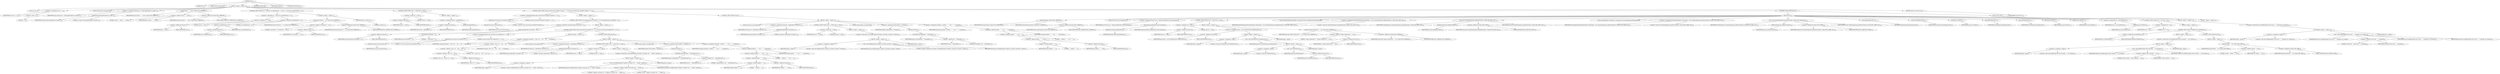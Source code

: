 digraph "run" {  
"152" [label = <(METHOD,run)<SUB>104</SUB>> ]
"6" [label = <(PARAM,this)<SUB>104</SUB>> ]
"153" [label = <(PARAM,String command)<SUB>104</SUB>> ]
"154" [label = <(BLOCK,&lt;empty&gt;,&lt;empty&gt;)<SUB>104</SUB>> ]
"155" [label = <(LOCAL,int err: int)> ]
"156" [label = <(&lt;operator&gt;.assignment,int err = -1)<SUB>106</SUB>> ]
"157" [label = <(IDENTIFIER,err,int err = -1)<SUB>106</SUB>> ]
"158" [label = <(&lt;operator&gt;.minus,-1)<SUB>106</SUB>> ]
"159" [label = <(LITERAL,1,-1)<SUB>106</SUB>> ]
"160" [label = <(LOCAL,String myos: java.lang.String)> ]
"161" [label = <(&lt;operator&gt;.assignment,String myos = System.getProperty(&quot;os.name&quot;))<SUB>109</SUB>> ]
"162" [label = <(IDENTIFIER,myos,String myos = System.getProperty(&quot;os.name&quot;))<SUB>109</SUB>> ]
"163" [label = <(getProperty,System.getProperty(&quot;os.name&quot;))<SUB>109</SUB>> ]
"164" [label = <(IDENTIFIER,System,System.getProperty(&quot;os.name&quot;))<SUB>109</SUB>> ]
"165" [label = <(LITERAL,&quot;os.name&quot;,System.getProperty(&quot;os.name&quot;))<SUB>109</SUB>> ]
"166" [label = <(log,log(&quot;Myos = &quot; + myos, Project.MSG_VERBOSE))<SUB>110</SUB>> ]
"5" [label = <(IDENTIFIER,this,log(&quot;Myos = &quot; + myos, Project.MSG_VERBOSE))<SUB>110</SUB>> ]
"167" [label = <(&lt;operator&gt;.addition,&quot;Myos = &quot; + myos)<SUB>110</SUB>> ]
"168" [label = <(LITERAL,&quot;Myos = &quot;,&quot;Myos = &quot; + myos)<SUB>110</SUB>> ]
"169" [label = <(IDENTIFIER,myos,&quot;Myos = &quot; + myos)<SUB>110</SUB>> ]
"170" [label = <(&lt;operator&gt;.fieldAccess,Project.MSG_VERBOSE)<SUB>110</SUB>> ]
"171" [label = <(IDENTIFIER,Project,log(&quot;Myos = &quot; + myos, Project.MSG_VERBOSE))<SUB>110</SUB>> ]
"172" [label = <(FIELD_IDENTIFIER,MSG_VERBOSE,MSG_VERBOSE)<SUB>110</SUB>> ]
"173" [label = <(CONTROL_STRUCTURE,if ((os != null) &amp;&amp; (os.indexOf(myos) &lt; 0)),if ((os != null) &amp;&amp; (os.indexOf(myos) &lt; 0)))<SUB>111</SUB>> ]
"174" [label = <(&lt;operator&gt;.logicalAnd,(os != null) &amp;&amp; (os.indexOf(myos) &lt; 0))<SUB>111</SUB>> ]
"175" [label = <(&lt;operator&gt;.notEquals,os != null)<SUB>111</SUB>> ]
"176" [label = <(&lt;operator&gt;.fieldAccess,this.os)<SUB>111</SUB>> ]
"177" [label = <(IDENTIFIER,this,os != null)<SUB>111</SUB>> ]
"178" [label = <(FIELD_IDENTIFIER,os,os)<SUB>111</SUB>> ]
"179" [label = <(LITERAL,null,os != null)<SUB>111</SUB>> ]
"180" [label = <(&lt;operator&gt;.lessThan,os.indexOf(myos) &lt; 0)<SUB>111</SUB>> ]
"181" [label = <(indexOf,os.indexOf(myos))<SUB>111</SUB>> ]
"182" [label = <(&lt;operator&gt;.fieldAccess,this.os)<SUB>111</SUB>> ]
"183" [label = <(IDENTIFIER,this,os.indexOf(myos))<SUB>111</SUB>> ]
"184" [label = <(FIELD_IDENTIFIER,os,os)<SUB>111</SUB>> ]
"185" [label = <(IDENTIFIER,myos,os.indexOf(myos))<SUB>111</SUB>> ]
"186" [label = <(LITERAL,0,os.indexOf(myos) &lt; 0)<SUB>111</SUB>> ]
"187" [label = <(BLOCK,&lt;empty&gt;,&lt;empty&gt;)<SUB>111</SUB>> ]
"188" [label = <(log,log(&quot;Not found in &quot; + os, Project.MSG_VERBOSE))<SUB>113</SUB>> ]
"7" [label = <(IDENTIFIER,this,log(&quot;Not found in &quot; + os, Project.MSG_VERBOSE))<SUB>113</SUB>> ]
"189" [label = <(&lt;operator&gt;.addition,&quot;Not found in &quot; + os)<SUB>113</SUB>> ]
"190" [label = <(LITERAL,&quot;Not found in &quot;,&quot;Not found in &quot; + os)<SUB>113</SUB>> ]
"191" [label = <(&lt;operator&gt;.fieldAccess,this.os)<SUB>113</SUB>> ]
"192" [label = <(IDENTIFIER,this,&quot;Not found in &quot; + os)<SUB>113</SUB>> ]
"193" [label = <(FIELD_IDENTIFIER,os,os)<SUB>113</SUB>> ]
"194" [label = <(&lt;operator&gt;.fieldAccess,Project.MSG_VERBOSE)<SUB>113</SUB>> ]
"195" [label = <(IDENTIFIER,Project,log(&quot;Not found in &quot; + os, Project.MSG_VERBOSE))<SUB>113</SUB>> ]
"196" [label = <(FIELD_IDENTIFIER,MSG_VERBOSE,MSG_VERBOSE)<SUB>113</SUB>> ]
"197" [label = <(RETURN,return 0;,return 0;)<SUB>114</SUB>> ]
"198" [label = <(LITERAL,0,return 0;)<SUB>114</SUB>> ]
"199" [label = <(CONTROL_STRUCTURE,if (dir == null),if (dir == null))<SUB>118</SUB>> ]
"200" [label = <(&lt;operator&gt;.equals,dir == null)<SUB>118</SUB>> ]
"201" [label = <(&lt;operator&gt;.fieldAccess,this.dir)<SUB>118</SUB>> ]
"202" [label = <(IDENTIFIER,this,dir == null)<SUB>118</SUB>> ]
"203" [label = <(FIELD_IDENTIFIER,dir,dir)<SUB>118</SUB>> ]
"204" [label = <(LITERAL,null,dir == null)<SUB>118</SUB>> ]
"205" [label = <(BLOCK,&lt;empty&gt;,&lt;empty&gt;)<SUB>118</SUB>> ]
"206" [label = <(&lt;operator&gt;.assignment,this.dir = getBaseDir())<SUB>119</SUB>> ]
"207" [label = <(&lt;operator&gt;.fieldAccess,this.dir)<SUB>119</SUB>> ]
"208" [label = <(IDENTIFIER,this,this.dir = getBaseDir())<SUB>119</SUB>> ]
"209" [label = <(FIELD_IDENTIFIER,dir,dir)<SUB>119</SUB>> ]
"210" [label = <(getBaseDir,getBaseDir())<SUB>119</SUB>> ]
"211" [label = <(IDENTIFIER,project,getBaseDir())<SUB>119</SUB>> ]
"212" [label = <(CONTROL_STRUCTURE,if (myos.toLowerCase().indexOf(&quot;windows&quot;) &gt;= 0),if (myos.toLowerCase().indexOf(&quot;windows&quot;) &gt;= 0))<SUB>122</SUB>> ]
"213" [label = <(&lt;operator&gt;.greaterEqualsThan,myos.toLowerCase().indexOf(&quot;windows&quot;) &gt;= 0)<SUB>122</SUB>> ]
"214" [label = <(indexOf,myos.toLowerCase().indexOf(&quot;windows&quot;))<SUB>122</SUB>> ]
"215" [label = <(toLowerCase,myos.toLowerCase())<SUB>122</SUB>> ]
"216" [label = <(IDENTIFIER,myos,myos.toLowerCase())<SUB>122</SUB>> ]
"217" [label = <(LITERAL,&quot;windows&quot;,myos.toLowerCase().indexOf(&quot;windows&quot;))<SUB>122</SUB>> ]
"218" [label = <(LITERAL,0,myos.toLowerCase().indexOf(&quot;windows&quot;) &gt;= 0)<SUB>122</SUB>> ]
"219" [label = <(BLOCK,&lt;empty&gt;,&lt;empty&gt;)<SUB>122</SUB>> ]
"220" [label = <(CONTROL_STRUCTURE,if (!dir.equals(project.resolveFile(&quot;.&quot;))),if (!dir.equals(project.resolveFile(&quot;.&quot;))))<SUB>123</SUB>> ]
"221" [label = <(&lt;operator&gt;.logicalNot,!dir.equals(project.resolveFile(&quot;.&quot;)))<SUB>123</SUB>> ]
"222" [label = <(equals,equals(project.resolveFile(&quot;.&quot;)))<SUB>123</SUB>> ]
"223" [label = <(&lt;operator&gt;.fieldAccess,this.dir)<SUB>123</SUB>> ]
"224" [label = <(IDENTIFIER,this,equals(project.resolveFile(&quot;.&quot;)))<SUB>123</SUB>> ]
"225" [label = <(FIELD_IDENTIFIER,dir,dir)<SUB>123</SUB>> ]
"226" [label = <(resolveFile,resolveFile(&quot;.&quot;))<SUB>123</SUB>> ]
"227" [label = <(IDENTIFIER,project,resolveFile(&quot;.&quot;))<SUB>123</SUB>> ]
"228" [label = <(LITERAL,&quot;.&quot;,resolveFile(&quot;.&quot;))<SUB>123</SUB>> ]
"229" [label = <(BLOCK,&lt;empty&gt;,&lt;empty&gt;)<SUB>123</SUB>> ]
"230" [label = <(CONTROL_STRUCTURE,if (myos.toLowerCase().indexOf(&quot;nt&quot;) &gt;= 0),if (myos.toLowerCase().indexOf(&quot;nt&quot;) &gt;= 0))<SUB>124</SUB>> ]
"231" [label = <(&lt;operator&gt;.greaterEqualsThan,myos.toLowerCase().indexOf(&quot;nt&quot;) &gt;= 0)<SUB>124</SUB>> ]
"232" [label = <(indexOf,myos.toLowerCase().indexOf(&quot;nt&quot;))<SUB>124</SUB>> ]
"233" [label = <(toLowerCase,myos.toLowerCase())<SUB>124</SUB>> ]
"234" [label = <(IDENTIFIER,myos,myos.toLowerCase())<SUB>124</SUB>> ]
"235" [label = <(LITERAL,&quot;nt&quot;,myos.toLowerCase().indexOf(&quot;nt&quot;))<SUB>124</SUB>> ]
"236" [label = <(LITERAL,0,myos.toLowerCase().indexOf(&quot;nt&quot;) &gt;= 0)<SUB>124</SUB>> ]
"237" [label = <(BLOCK,&lt;empty&gt;,&lt;empty&gt;)<SUB>124</SUB>> ]
"238" [label = <(&lt;operator&gt;.assignment,command = &quot;cmd /c cd &quot; + dir + &quot; &amp;&amp; &quot; + command)<SUB>125</SUB>> ]
"239" [label = <(IDENTIFIER,command,command = &quot;cmd /c cd &quot; + dir + &quot; &amp;&amp; &quot; + command)<SUB>125</SUB>> ]
"240" [label = <(&lt;operator&gt;.addition,&quot;cmd /c cd &quot; + dir + &quot; &amp;&amp; &quot; + command)<SUB>125</SUB>> ]
"241" [label = <(&lt;operator&gt;.addition,&quot;cmd /c cd &quot; + dir + &quot; &amp;&amp; &quot;)<SUB>125</SUB>> ]
"242" [label = <(&lt;operator&gt;.addition,&quot;cmd /c cd &quot; + dir)<SUB>125</SUB>> ]
"243" [label = <(LITERAL,&quot;cmd /c cd &quot;,&quot;cmd /c cd &quot; + dir)<SUB>125</SUB>> ]
"244" [label = <(&lt;operator&gt;.fieldAccess,this.dir)<SUB>125</SUB>> ]
"245" [label = <(IDENTIFIER,this,&quot;cmd /c cd &quot; + dir)<SUB>125</SUB>> ]
"246" [label = <(FIELD_IDENTIFIER,dir,dir)<SUB>125</SUB>> ]
"247" [label = <(LITERAL,&quot; &amp;&amp; &quot;,&quot;cmd /c cd &quot; + dir + &quot; &amp;&amp; &quot;)<SUB>125</SUB>> ]
"248" [label = <(IDENTIFIER,command,&quot;cmd /c cd &quot; + dir + &quot; &amp;&amp; &quot; + command)<SUB>125</SUB>> ]
"249" [label = <(CONTROL_STRUCTURE,else,else)<SUB>126</SUB>> ]
"250" [label = <(BLOCK,&lt;empty&gt;,&lt;empty&gt;)<SUB>126</SUB>> ]
"251" [label = <(LOCAL,String ant: java.lang.String)> ]
"252" [label = <(&lt;operator&gt;.assignment,String ant = getProperty(&quot;ant.home&quot;))<SUB>127</SUB>> ]
"253" [label = <(IDENTIFIER,ant,String ant = getProperty(&quot;ant.home&quot;))<SUB>127</SUB>> ]
"254" [label = <(getProperty,getProperty(&quot;ant.home&quot;))<SUB>127</SUB>> ]
"255" [label = <(IDENTIFIER,project,getProperty(&quot;ant.home&quot;))<SUB>127</SUB>> ]
"256" [label = <(LITERAL,&quot;ant.home&quot;,getProperty(&quot;ant.home&quot;))<SUB>127</SUB>> ]
"257" [label = <(CONTROL_STRUCTURE,if (ant == null),if (ant == null))<SUB>128</SUB>> ]
"258" [label = <(&lt;operator&gt;.equals,ant == null)<SUB>128</SUB>> ]
"259" [label = <(IDENTIFIER,ant,ant == null)<SUB>128</SUB>> ]
"260" [label = <(LITERAL,null,ant == null)<SUB>128</SUB>> ]
"261" [label = <(BLOCK,&lt;empty&gt;,&lt;empty&gt;)<SUB>128</SUB>> ]
"262" [label = <(&lt;operator&gt;.throw,throw new BuildException(&quot;Property 'ant.home' not &quot; + &quot;found&quot;, location);)<SUB>129</SUB>> ]
"263" [label = <(BLOCK,&lt;empty&gt;,&lt;empty&gt;)<SUB>129</SUB>> ]
"264" [label = <(&lt;operator&gt;.assignment,&lt;empty&gt;)> ]
"265" [label = <(IDENTIFIER,$obj0,&lt;empty&gt;)> ]
"266" [label = <(&lt;operator&gt;.alloc,new BuildException(&quot;Property 'ant.home' not &quot; + &quot;found&quot;, location))<SUB>129</SUB>> ]
"267" [label = <(&lt;init&gt;,new BuildException(&quot;Property 'ant.home' not &quot; + &quot;found&quot;, location))<SUB>129</SUB>> ]
"268" [label = <(IDENTIFIER,$obj0,new BuildException(&quot;Property 'ant.home' not &quot; + &quot;found&quot;, location))> ]
"269" [label = <(&lt;operator&gt;.addition,&quot;Property 'ant.home' not &quot; + &quot;found&quot;)<SUB>129</SUB>> ]
"270" [label = <(LITERAL,&quot;Property 'ant.home' not &quot;,&quot;Property 'ant.home' not &quot; + &quot;found&quot;)<SUB>129</SUB>> ]
"271" [label = <(LITERAL,&quot;found&quot;,&quot;Property 'ant.home' not &quot; + &quot;found&quot;)<SUB>130</SUB>> ]
"272" [label = <(IDENTIFIER,location,new BuildException(&quot;Property 'ant.home' not &quot; + &quot;found&quot;, location))<SUB>130</SUB>> ]
"273" [label = <(IDENTIFIER,$obj0,&lt;empty&gt;)> ]
"274" [label = <(LOCAL,String antRun: java.lang.String)> ]
"275" [label = <(&lt;operator&gt;.assignment,String antRun = toString())<SUB>133</SUB>> ]
"276" [label = <(IDENTIFIER,antRun,String antRun = toString())<SUB>133</SUB>> ]
"277" [label = <(toString,toString())<SUB>133</SUB>> ]
"278" [label = <(resolveFile,resolveFile(ant + &quot;/bin/antRun.bat&quot;))<SUB>133</SUB>> ]
"279" [label = <(IDENTIFIER,project,resolveFile(ant + &quot;/bin/antRun.bat&quot;))<SUB>133</SUB>> ]
"280" [label = <(&lt;operator&gt;.addition,ant + &quot;/bin/antRun.bat&quot;)<SUB>133</SUB>> ]
"281" [label = <(IDENTIFIER,ant,ant + &quot;/bin/antRun.bat&quot;)<SUB>133</SUB>> ]
"282" [label = <(LITERAL,&quot;/bin/antRun.bat&quot;,ant + &quot;/bin/antRun.bat&quot;)<SUB>133</SUB>> ]
"283" [label = <(&lt;operator&gt;.assignment,command = antRun + &quot; &quot; + dir + &quot; &quot; + command)<SUB>134</SUB>> ]
"284" [label = <(IDENTIFIER,command,command = antRun + &quot; &quot; + dir + &quot; &quot; + command)<SUB>134</SUB>> ]
"285" [label = <(&lt;operator&gt;.addition,antRun + &quot; &quot; + dir + &quot; &quot; + command)<SUB>134</SUB>> ]
"286" [label = <(&lt;operator&gt;.addition,antRun + &quot; &quot; + dir + &quot; &quot;)<SUB>134</SUB>> ]
"287" [label = <(&lt;operator&gt;.addition,antRun + &quot; &quot; + dir)<SUB>134</SUB>> ]
"288" [label = <(&lt;operator&gt;.addition,antRun + &quot; &quot;)<SUB>134</SUB>> ]
"289" [label = <(IDENTIFIER,antRun,antRun + &quot; &quot;)<SUB>134</SUB>> ]
"290" [label = <(LITERAL,&quot; &quot;,antRun + &quot; &quot;)<SUB>134</SUB>> ]
"291" [label = <(&lt;operator&gt;.fieldAccess,this.dir)<SUB>134</SUB>> ]
"292" [label = <(IDENTIFIER,this,antRun + &quot; &quot; + dir)<SUB>134</SUB>> ]
"293" [label = <(FIELD_IDENTIFIER,dir,dir)<SUB>134</SUB>> ]
"294" [label = <(LITERAL,&quot; &quot;,antRun + &quot; &quot; + dir + &quot; &quot;)<SUB>134</SUB>> ]
"295" [label = <(IDENTIFIER,command,antRun + &quot; &quot; + dir + &quot; &quot; + command)<SUB>134</SUB>> ]
"296" [label = <(CONTROL_STRUCTURE,else,else)<SUB>137</SUB>> ]
"297" [label = <(BLOCK,&lt;empty&gt;,&lt;empty&gt;)<SUB>137</SUB>> ]
"298" [label = <(LOCAL,String ant: java.lang.String)> ]
"299" [label = <(&lt;operator&gt;.assignment,String ant = getProperty(&quot;ant.home&quot;))<SUB>138</SUB>> ]
"300" [label = <(IDENTIFIER,ant,String ant = getProperty(&quot;ant.home&quot;))<SUB>138</SUB>> ]
"301" [label = <(getProperty,getProperty(&quot;ant.home&quot;))<SUB>138</SUB>> ]
"302" [label = <(IDENTIFIER,project,getProperty(&quot;ant.home&quot;))<SUB>138</SUB>> ]
"303" [label = <(LITERAL,&quot;ant.home&quot;,getProperty(&quot;ant.home&quot;))<SUB>138</SUB>> ]
"304" [label = <(CONTROL_STRUCTURE,if (ant == null),if (ant == null))<SUB>139</SUB>> ]
"305" [label = <(&lt;operator&gt;.equals,ant == null)<SUB>139</SUB>> ]
"306" [label = <(IDENTIFIER,ant,ant == null)<SUB>139</SUB>> ]
"307" [label = <(LITERAL,null,ant == null)<SUB>139</SUB>> ]
"308" [label = <(BLOCK,&lt;empty&gt;,&lt;empty&gt;)<SUB>139</SUB>> ]
"309" [label = <(&lt;operator&gt;.throw,throw new BuildException(&quot;Property 'ant.home' not found&quot;, location);)<SUB>140</SUB>> ]
"310" [label = <(BLOCK,&lt;empty&gt;,&lt;empty&gt;)<SUB>140</SUB>> ]
"311" [label = <(&lt;operator&gt;.assignment,&lt;empty&gt;)> ]
"312" [label = <(IDENTIFIER,$obj1,&lt;empty&gt;)> ]
"313" [label = <(&lt;operator&gt;.alloc,new BuildException(&quot;Property 'ant.home' not found&quot;, location))<SUB>140</SUB>> ]
"314" [label = <(&lt;init&gt;,new BuildException(&quot;Property 'ant.home' not found&quot;, location))<SUB>140</SUB>> ]
"315" [label = <(IDENTIFIER,$obj1,new BuildException(&quot;Property 'ant.home' not found&quot;, location))> ]
"316" [label = <(LITERAL,&quot;Property 'ant.home' not found&quot;,new BuildException(&quot;Property 'ant.home' not found&quot;, location))<SUB>140</SUB>> ]
"317" [label = <(IDENTIFIER,location,new BuildException(&quot;Property 'ant.home' not found&quot;, location))<SUB>141</SUB>> ]
"318" [label = <(IDENTIFIER,$obj1,&lt;empty&gt;)> ]
"319" [label = <(LOCAL,String antRun: java.lang.String)> ]
"320" [label = <(&lt;operator&gt;.assignment,String antRun = toString())<SUB>143</SUB>> ]
"321" [label = <(IDENTIFIER,antRun,String antRun = toString())<SUB>143</SUB>> ]
"322" [label = <(toString,toString())<SUB>143</SUB>> ]
"323" [label = <(resolveFile,resolveFile(ant + &quot;/bin/antRun&quot;))<SUB>143</SUB>> ]
"324" [label = <(IDENTIFIER,project,resolveFile(ant + &quot;/bin/antRun&quot;))<SUB>143</SUB>> ]
"325" [label = <(&lt;operator&gt;.addition,ant + &quot;/bin/antRun&quot;)<SUB>143</SUB>> ]
"326" [label = <(IDENTIFIER,ant,ant + &quot;/bin/antRun&quot;)<SUB>143</SUB>> ]
"327" [label = <(LITERAL,&quot;/bin/antRun&quot;,ant + &quot;/bin/antRun&quot;)<SUB>143</SUB>> ]
"328" [label = <(&lt;operator&gt;.assignment,command = antRun + &quot; &quot; + dir + &quot; &quot; + command)<SUB>145</SUB>> ]
"329" [label = <(IDENTIFIER,command,command = antRun + &quot; &quot; + dir + &quot; &quot; + command)<SUB>145</SUB>> ]
"330" [label = <(&lt;operator&gt;.addition,antRun + &quot; &quot; + dir + &quot; &quot; + command)<SUB>145</SUB>> ]
"331" [label = <(&lt;operator&gt;.addition,antRun + &quot; &quot; + dir + &quot; &quot;)<SUB>145</SUB>> ]
"332" [label = <(&lt;operator&gt;.addition,antRun + &quot; &quot; + dir)<SUB>145</SUB>> ]
"333" [label = <(&lt;operator&gt;.addition,antRun + &quot; &quot;)<SUB>145</SUB>> ]
"334" [label = <(IDENTIFIER,antRun,antRun + &quot; &quot;)<SUB>145</SUB>> ]
"335" [label = <(LITERAL,&quot; &quot;,antRun + &quot; &quot;)<SUB>145</SUB>> ]
"336" [label = <(&lt;operator&gt;.fieldAccess,this.dir)<SUB>145</SUB>> ]
"337" [label = <(IDENTIFIER,this,antRun + &quot; &quot; + dir)<SUB>145</SUB>> ]
"338" [label = <(FIELD_IDENTIFIER,dir,dir)<SUB>145</SUB>> ]
"339" [label = <(LITERAL,&quot; &quot;,antRun + &quot; &quot; + dir + &quot; &quot;)<SUB>145</SUB>> ]
"340" [label = <(IDENTIFIER,command,antRun + &quot; &quot; + dir + &quot; &quot; + command)<SUB>145</SUB>> ]
"341" [label = <(CONTROL_STRUCTURE,try,try)<SUB>148</SUB>> ]
"342" [label = <(BLOCK,try,try)<SUB>148</SUB>> ]
"343" [label = <(log,log(command, Project.MSG_VERBOSE))<SUB>150</SUB>> ]
"8" [label = <(IDENTIFIER,this,log(command, Project.MSG_VERBOSE))<SUB>150</SUB>> ]
"344" [label = <(IDENTIFIER,command,log(command, Project.MSG_VERBOSE))<SUB>150</SUB>> ]
"345" [label = <(&lt;operator&gt;.fieldAccess,Project.MSG_VERBOSE)<SUB>150</SUB>> ]
"346" [label = <(IDENTIFIER,Project,log(command, Project.MSG_VERBOSE))<SUB>150</SUB>> ]
"347" [label = <(FIELD_IDENTIFIER,MSG_VERBOSE,MSG_VERBOSE)<SUB>150</SUB>> ]
"348" [label = <(LOCAL,Process proc: java.lang.Process)> ]
"349" [label = <(&lt;operator&gt;.assignment,Process proc = Runtime.getRuntime().exec(command))<SUB>153</SUB>> ]
"350" [label = <(IDENTIFIER,proc,Process proc = Runtime.getRuntime().exec(command))<SUB>153</SUB>> ]
"351" [label = <(exec,Runtime.getRuntime().exec(command))<SUB>153</SUB>> ]
"352" [label = <(getRuntime,Runtime.getRuntime())<SUB>153</SUB>> ]
"353" [label = <(IDENTIFIER,Runtime,Runtime.getRuntime())<SUB>153</SUB>> ]
"354" [label = <(IDENTIFIER,command,Runtime.getRuntime().exec(command))<SUB>153</SUB>> ]
"355" [label = <(CONTROL_STRUCTURE,if (out != null),if (out != null))<SUB>155</SUB>> ]
"356" [label = <(&lt;operator&gt;.notEquals,out != null)<SUB>155</SUB>> ]
"357" [label = <(&lt;operator&gt;.fieldAccess,this.out)<SUB>155</SUB>> ]
"358" [label = <(IDENTIFIER,this,out != null)<SUB>155</SUB>> ]
"359" [label = <(FIELD_IDENTIFIER,out,out)<SUB>155</SUB>> ]
"360" [label = <(LITERAL,null,out != null)<SUB>155</SUB>> ]
"361" [label = <(BLOCK,&lt;empty&gt;,&lt;empty&gt;)<SUB>155</SUB>> ]
"362" [label = <(&lt;operator&gt;.assignment,this.fos = new PrintWriter(new FileWriter(out)))<SUB>156</SUB>> ]
"363" [label = <(&lt;operator&gt;.fieldAccess,this.fos)<SUB>156</SUB>> ]
"364" [label = <(IDENTIFIER,this,this.fos = new PrintWriter(new FileWriter(out)))<SUB>156</SUB>> ]
"365" [label = <(FIELD_IDENTIFIER,fos,fos)<SUB>156</SUB>> ]
"366" [label = <(BLOCK,&lt;empty&gt;,&lt;empty&gt;)<SUB>156</SUB>> ]
"367" [label = <(&lt;operator&gt;.assignment,&lt;empty&gt;)> ]
"368" [label = <(IDENTIFIER,$obj3,&lt;empty&gt;)> ]
"369" [label = <(&lt;operator&gt;.alloc,new PrintWriter(new FileWriter(out)))<SUB>156</SUB>> ]
"370" [label = <(&lt;init&gt;,new PrintWriter(new FileWriter(out)))<SUB>156</SUB>> ]
"371" [label = <(IDENTIFIER,$obj3,new PrintWriter(new FileWriter(out)))> ]
"372" [label = <(BLOCK,&lt;empty&gt;,&lt;empty&gt;)<SUB>156</SUB>> ]
"373" [label = <(&lt;operator&gt;.assignment,&lt;empty&gt;)> ]
"374" [label = <(IDENTIFIER,$obj2,&lt;empty&gt;)> ]
"375" [label = <(&lt;operator&gt;.alloc,new FileWriter(out))<SUB>156</SUB>> ]
"376" [label = <(&lt;init&gt;,new FileWriter(out))<SUB>156</SUB>> ]
"377" [label = <(IDENTIFIER,$obj2,new FileWriter(out))> ]
"378" [label = <(&lt;operator&gt;.fieldAccess,this.out)<SUB>156</SUB>> ]
"379" [label = <(IDENTIFIER,this,new FileWriter(out))<SUB>156</SUB>> ]
"380" [label = <(FIELD_IDENTIFIER,out,out)<SUB>156</SUB>> ]
"381" [label = <(IDENTIFIER,$obj2,&lt;empty&gt;)> ]
"382" [label = <(IDENTIFIER,$obj3,&lt;empty&gt;)> ]
"383" [label = <(log,log(&quot;Output redirected to &quot; + out, Project.MSG_VERBOSE))<SUB>157</SUB>> ]
"9" [label = <(IDENTIFIER,this,log(&quot;Output redirected to &quot; + out, Project.MSG_VERBOSE))<SUB>157</SUB>> ]
"384" [label = <(&lt;operator&gt;.addition,&quot;Output redirected to &quot; + out)<SUB>157</SUB>> ]
"385" [label = <(LITERAL,&quot;Output redirected to &quot;,&quot;Output redirected to &quot; + out)<SUB>157</SUB>> ]
"386" [label = <(&lt;operator&gt;.fieldAccess,this.out)<SUB>157</SUB>> ]
"387" [label = <(IDENTIFIER,this,&quot;Output redirected to &quot; + out)<SUB>157</SUB>> ]
"388" [label = <(FIELD_IDENTIFIER,out,out)<SUB>157</SUB>> ]
"389" [label = <(&lt;operator&gt;.fieldAccess,Project.MSG_VERBOSE)<SUB>157</SUB>> ]
"390" [label = <(IDENTIFIER,Project,log(&quot;Output redirected to &quot; + out, Project.MSG_VERBOSE))<SUB>157</SUB>> ]
"391" [label = <(FIELD_IDENTIFIER,MSG_VERBOSE,MSG_VERBOSE)<SUB>157</SUB>> ]
"12" [label = <(LOCAL,StreamPumper inputPumper: org.apache.tools.ant.taskdefs.Exec$StreamPumper)> ]
"392" [label = <(&lt;operator&gt;.assignment,Exec$StreamPumper inputPumper = new StreamPumper(proc.getInputStream(), Project.MSG_INFO, this))<SUB>161</SUB>> ]
"393" [label = <(IDENTIFIER,inputPumper,Exec$StreamPumper inputPumper = new StreamPumper(proc.getInputStream(), Project.MSG_INFO, this))<SUB>161</SUB>> ]
"394" [label = <(&lt;operator&gt;.alloc,new StreamPumper(proc.getInputStream(), Project.MSG_INFO, this))<SUB>162</SUB>> ]
"395" [label = <(&lt;init&gt;,new StreamPumper(proc.getInputStream(), Project.MSG_INFO, this))<SUB>162</SUB>> ]
"11" [label = <(IDENTIFIER,inputPumper,new StreamPumper(proc.getInputStream(), Project.MSG_INFO, this))<SUB>161</SUB>> ]
"396" [label = <(getInputStream,proc.getInputStream())<SUB>162</SUB>> ]
"397" [label = <(IDENTIFIER,proc,proc.getInputStream())<SUB>162</SUB>> ]
"398" [label = <(&lt;operator&gt;.fieldAccess,Project.MSG_INFO)<SUB>162</SUB>> ]
"399" [label = <(IDENTIFIER,Project,new StreamPumper(proc.getInputStream(), Project.MSG_INFO, this))<SUB>162</SUB>> ]
"400" [label = <(FIELD_IDENTIFIER,MSG_INFO,MSG_INFO)<SUB>162</SUB>> ]
"10" [label = <(IDENTIFIER,this,new StreamPumper(proc.getInputStream(), Project.MSG_INFO, this))<SUB>162</SUB>> ]
"15" [label = <(LOCAL,StreamPumper errorPumper: org.apache.tools.ant.taskdefs.Exec$StreamPumper)> ]
"401" [label = <(&lt;operator&gt;.assignment,Exec$StreamPumper errorPumper = new StreamPumper(proc.getErrorStream(), Project.MSG_WARN, this))<SUB>163</SUB>> ]
"402" [label = <(IDENTIFIER,errorPumper,Exec$StreamPumper errorPumper = new StreamPumper(proc.getErrorStream(), Project.MSG_WARN, this))<SUB>163</SUB>> ]
"403" [label = <(&lt;operator&gt;.alloc,new StreamPumper(proc.getErrorStream(), Project.MSG_WARN, this))<SUB>164</SUB>> ]
"404" [label = <(&lt;init&gt;,new StreamPumper(proc.getErrorStream(), Project.MSG_WARN, this))<SUB>164</SUB>> ]
"14" [label = <(IDENTIFIER,errorPumper,new StreamPumper(proc.getErrorStream(), Project.MSG_WARN, this))<SUB>163</SUB>> ]
"405" [label = <(getErrorStream,proc.getErrorStream())<SUB>164</SUB>> ]
"406" [label = <(IDENTIFIER,proc,proc.getErrorStream())<SUB>164</SUB>> ]
"407" [label = <(&lt;operator&gt;.fieldAccess,Project.MSG_WARN)<SUB>164</SUB>> ]
"408" [label = <(IDENTIFIER,Project,new StreamPumper(proc.getErrorStream(), Project.MSG_WARN, this))<SUB>164</SUB>> ]
"409" [label = <(FIELD_IDENTIFIER,MSG_WARN,MSG_WARN)<SUB>164</SUB>> ]
"13" [label = <(IDENTIFIER,this,new StreamPumper(proc.getErrorStream(), Project.MSG_WARN, this))<SUB>164</SUB>> ]
"410" [label = <(start,inputPumper.start())<SUB>167</SUB>> ]
"411" [label = <(IDENTIFIER,inputPumper,inputPumper.start())<SUB>167</SUB>> ]
"412" [label = <(start,errorPumper.start())<SUB>168</SUB>> ]
"413" [label = <(IDENTIFIER,errorPumper,errorPumper.start())<SUB>168</SUB>> ]
"414" [label = <(waitFor,proc.waitFor())<SUB>171</SUB>> ]
"415" [label = <(IDENTIFIER,proc,proc.waitFor())<SUB>171</SUB>> ]
"416" [label = <(join,inputPumper.join())<SUB>172</SUB>> ]
"417" [label = <(IDENTIFIER,inputPumper,inputPumper.join())<SUB>172</SUB>> ]
"418" [label = <(join,errorPumper.join())<SUB>173</SUB>> ]
"419" [label = <(IDENTIFIER,errorPumper,errorPumper.join())<SUB>173</SUB>> ]
"420" [label = <(destroy,proc.destroy())<SUB>174</SUB>> ]
"421" [label = <(IDENTIFIER,proc,proc.destroy())<SUB>174</SUB>> ]
"422" [label = <(logFlush,this.logFlush())<SUB>177</SUB>> ]
"16" [label = <(IDENTIFIER,this,this.logFlush())<SUB>177</SUB>> ]
"423" [label = <(&lt;operator&gt;.assignment,err = proc.exitValue())<SUB>180</SUB>> ]
"424" [label = <(IDENTIFIER,err,err = proc.exitValue())<SUB>180</SUB>> ]
"425" [label = <(exitValue,proc.exitValue())<SUB>180</SUB>> ]
"426" [label = <(IDENTIFIER,proc,proc.exitValue())<SUB>180</SUB>> ]
"427" [label = <(CONTROL_STRUCTURE,if (err != 0),if (err != 0))<SUB>181</SUB>> ]
"428" [label = <(&lt;operator&gt;.notEquals,err != 0)<SUB>181</SUB>> ]
"429" [label = <(IDENTIFIER,err,err != 0)<SUB>181</SUB>> ]
"430" [label = <(LITERAL,0,err != 0)<SUB>181</SUB>> ]
"431" [label = <(BLOCK,&lt;empty&gt;,&lt;empty&gt;)<SUB>181</SUB>> ]
"432" [label = <(CONTROL_STRUCTURE,if (failOnError),if (failOnError))<SUB>182</SUB>> ]
"433" [label = <(&lt;operator&gt;.fieldAccess,this.failOnError)<SUB>182</SUB>> ]
"434" [label = <(IDENTIFIER,this,if (failOnError))<SUB>182</SUB>> ]
"435" [label = <(FIELD_IDENTIFIER,failOnError,failOnError)<SUB>182</SUB>> ]
"436" [label = <(BLOCK,&lt;empty&gt;,&lt;empty&gt;)<SUB>182</SUB>> ]
"437" [label = <(&lt;operator&gt;.throw,throw new BuildException(&quot;Exec returned: &quot; + err, location);)<SUB>183</SUB>> ]
"438" [label = <(BLOCK,&lt;empty&gt;,&lt;empty&gt;)<SUB>183</SUB>> ]
"439" [label = <(&lt;operator&gt;.assignment,&lt;empty&gt;)> ]
"440" [label = <(IDENTIFIER,$obj6,&lt;empty&gt;)> ]
"441" [label = <(&lt;operator&gt;.alloc,new BuildException(&quot;Exec returned: &quot; + err, location))<SUB>183</SUB>> ]
"442" [label = <(&lt;init&gt;,new BuildException(&quot;Exec returned: &quot; + err, location))<SUB>183</SUB>> ]
"443" [label = <(IDENTIFIER,$obj6,new BuildException(&quot;Exec returned: &quot; + err, location))> ]
"444" [label = <(&lt;operator&gt;.addition,&quot;Exec returned: &quot; + err)<SUB>183</SUB>> ]
"445" [label = <(LITERAL,&quot;Exec returned: &quot;,&quot;Exec returned: &quot; + err)<SUB>183</SUB>> ]
"446" [label = <(IDENTIFIER,err,&quot;Exec returned: &quot; + err)<SUB>183</SUB>> ]
"447" [label = <(IDENTIFIER,location,new BuildException(&quot;Exec returned: &quot; + err, location))<SUB>183</SUB>> ]
"448" [label = <(IDENTIFIER,$obj6,&lt;empty&gt;)> ]
"449" [label = <(CONTROL_STRUCTURE,else,else)<SUB>184</SUB>> ]
"450" [label = <(BLOCK,&lt;empty&gt;,&lt;empty&gt;)<SUB>184</SUB>> ]
"451" [label = <(log,log(&quot;Result: &quot; + err, Project.MSG_ERR))<SUB>185</SUB>> ]
"17" [label = <(IDENTIFIER,this,log(&quot;Result: &quot; + err, Project.MSG_ERR))<SUB>185</SUB>> ]
"452" [label = <(&lt;operator&gt;.addition,&quot;Result: &quot; + err)<SUB>185</SUB>> ]
"453" [label = <(LITERAL,&quot;Result: &quot;,&quot;Result: &quot; + err)<SUB>185</SUB>> ]
"454" [label = <(IDENTIFIER,err,&quot;Result: &quot; + err)<SUB>185</SUB>> ]
"455" [label = <(&lt;operator&gt;.fieldAccess,Project.MSG_ERR)<SUB>185</SUB>> ]
"456" [label = <(IDENTIFIER,Project,log(&quot;Result: &quot; + err, Project.MSG_ERR))<SUB>185</SUB>> ]
"457" [label = <(FIELD_IDENTIFIER,MSG_ERR,MSG_ERR)<SUB>185</SUB>> ]
"458" [label = <(BLOCK,catch,catch)> ]
"459" [label = <(BLOCK,&lt;empty&gt;,&lt;empty&gt;)<SUB>188</SUB>> ]
"460" [label = <(&lt;operator&gt;.throw,throw new BuildException(&quot;Error exec: &quot; + command, ioe, location);)<SUB>189</SUB>> ]
"461" [label = <(BLOCK,&lt;empty&gt;,&lt;empty&gt;)<SUB>189</SUB>> ]
"462" [label = <(&lt;operator&gt;.assignment,&lt;empty&gt;)> ]
"463" [label = <(IDENTIFIER,$obj7,&lt;empty&gt;)> ]
"464" [label = <(&lt;operator&gt;.alloc,new BuildException(&quot;Error exec: &quot; + command, ioe, location))<SUB>189</SUB>> ]
"465" [label = <(&lt;init&gt;,new BuildException(&quot;Error exec: &quot; + command, ioe, location))<SUB>189</SUB>> ]
"466" [label = <(IDENTIFIER,$obj7,new BuildException(&quot;Error exec: &quot; + command, ioe, location))> ]
"467" [label = <(&lt;operator&gt;.addition,&quot;Error exec: &quot; + command)<SUB>189</SUB>> ]
"468" [label = <(LITERAL,&quot;Error exec: &quot;,&quot;Error exec: &quot; + command)<SUB>189</SUB>> ]
"469" [label = <(IDENTIFIER,command,&quot;Error exec: &quot; + command)<SUB>189</SUB>> ]
"470" [label = <(IDENTIFIER,ioe,new BuildException(&quot;Error exec: &quot; + command, ioe, location))<SUB>189</SUB>> ]
"471" [label = <(IDENTIFIER,location,new BuildException(&quot;Error exec: &quot; + command, ioe, location))<SUB>189</SUB>> ]
"472" [label = <(IDENTIFIER,$obj7,&lt;empty&gt;)> ]
"473" [label = <(BLOCK,&lt;empty&gt;,&lt;empty&gt;)<SUB>190</SUB>> ]
"474" [label = <(RETURN,return err;,return err;)<SUB>192</SUB>> ]
"475" [label = <(IDENTIFIER,err,return err;)<SUB>192</SUB>> ]
"476" [label = <(MODIFIER,PROTECTED)> ]
"477" [label = <(MODIFIER,VIRTUAL)> ]
"478" [label = <(METHOD_RETURN,int)<SUB>104</SUB>> ]
  "152" -> "6" 
  "152" -> "153" 
  "152" -> "154" 
  "152" -> "476" 
  "152" -> "477" 
  "152" -> "478" 
  "154" -> "155" 
  "154" -> "156" 
  "154" -> "160" 
  "154" -> "161" 
  "154" -> "166" 
  "154" -> "173" 
  "154" -> "199" 
  "154" -> "212" 
  "154" -> "341" 
  "154" -> "474" 
  "156" -> "157" 
  "156" -> "158" 
  "158" -> "159" 
  "161" -> "162" 
  "161" -> "163" 
  "163" -> "164" 
  "163" -> "165" 
  "166" -> "5" 
  "166" -> "167" 
  "166" -> "170" 
  "167" -> "168" 
  "167" -> "169" 
  "170" -> "171" 
  "170" -> "172" 
  "173" -> "174" 
  "173" -> "187" 
  "174" -> "175" 
  "174" -> "180" 
  "175" -> "176" 
  "175" -> "179" 
  "176" -> "177" 
  "176" -> "178" 
  "180" -> "181" 
  "180" -> "186" 
  "181" -> "182" 
  "181" -> "185" 
  "182" -> "183" 
  "182" -> "184" 
  "187" -> "188" 
  "187" -> "197" 
  "188" -> "7" 
  "188" -> "189" 
  "188" -> "194" 
  "189" -> "190" 
  "189" -> "191" 
  "191" -> "192" 
  "191" -> "193" 
  "194" -> "195" 
  "194" -> "196" 
  "197" -> "198" 
  "199" -> "200" 
  "199" -> "205" 
  "200" -> "201" 
  "200" -> "204" 
  "201" -> "202" 
  "201" -> "203" 
  "205" -> "206" 
  "206" -> "207" 
  "206" -> "210" 
  "207" -> "208" 
  "207" -> "209" 
  "210" -> "211" 
  "212" -> "213" 
  "212" -> "219" 
  "212" -> "296" 
  "213" -> "214" 
  "213" -> "218" 
  "214" -> "215" 
  "214" -> "217" 
  "215" -> "216" 
  "219" -> "220" 
  "220" -> "221" 
  "220" -> "229" 
  "221" -> "222" 
  "222" -> "223" 
  "222" -> "226" 
  "223" -> "224" 
  "223" -> "225" 
  "226" -> "227" 
  "226" -> "228" 
  "229" -> "230" 
  "230" -> "231" 
  "230" -> "237" 
  "230" -> "249" 
  "231" -> "232" 
  "231" -> "236" 
  "232" -> "233" 
  "232" -> "235" 
  "233" -> "234" 
  "237" -> "238" 
  "238" -> "239" 
  "238" -> "240" 
  "240" -> "241" 
  "240" -> "248" 
  "241" -> "242" 
  "241" -> "247" 
  "242" -> "243" 
  "242" -> "244" 
  "244" -> "245" 
  "244" -> "246" 
  "249" -> "250" 
  "250" -> "251" 
  "250" -> "252" 
  "250" -> "257" 
  "250" -> "274" 
  "250" -> "275" 
  "250" -> "283" 
  "252" -> "253" 
  "252" -> "254" 
  "254" -> "255" 
  "254" -> "256" 
  "257" -> "258" 
  "257" -> "261" 
  "258" -> "259" 
  "258" -> "260" 
  "261" -> "262" 
  "262" -> "263" 
  "263" -> "264" 
  "263" -> "267" 
  "263" -> "273" 
  "264" -> "265" 
  "264" -> "266" 
  "267" -> "268" 
  "267" -> "269" 
  "267" -> "272" 
  "269" -> "270" 
  "269" -> "271" 
  "275" -> "276" 
  "275" -> "277" 
  "277" -> "278" 
  "278" -> "279" 
  "278" -> "280" 
  "280" -> "281" 
  "280" -> "282" 
  "283" -> "284" 
  "283" -> "285" 
  "285" -> "286" 
  "285" -> "295" 
  "286" -> "287" 
  "286" -> "294" 
  "287" -> "288" 
  "287" -> "291" 
  "288" -> "289" 
  "288" -> "290" 
  "291" -> "292" 
  "291" -> "293" 
  "296" -> "297" 
  "297" -> "298" 
  "297" -> "299" 
  "297" -> "304" 
  "297" -> "319" 
  "297" -> "320" 
  "297" -> "328" 
  "299" -> "300" 
  "299" -> "301" 
  "301" -> "302" 
  "301" -> "303" 
  "304" -> "305" 
  "304" -> "308" 
  "305" -> "306" 
  "305" -> "307" 
  "308" -> "309" 
  "309" -> "310" 
  "310" -> "311" 
  "310" -> "314" 
  "310" -> "318" 
  "311" -> "312" 
  "311" -> "313" 
  "314" -> "315" 
  "314" -> "316" 
  "314" -> "317" 
  "320" -> "321" 
  "320" -> "322" 
  "322" -> "323" 
  "323" -> "324" 
  "323" -> "325" 
  "325" -> "326" 
  "325" -> "327" 
  "328" -> "329" 
  "328" -> "330" 
  "330" -> "331" 
  "330" -> "340" 
  "331" -> "332" 
  "331" -> "339" 
  "332" -> "333" 
  "332" -> "336" 
  "333" -> "334" 
  "333" -> "335" 
  "336" -> "337" 
  "336" -> "338" 
  "341" -> "342" 
  "341" -> "458" 
  "342" -> "343" 
  "342" -> "348" 
  "342" -> "349" 
  "342" -> "355" 
  "342" -> "12" 
  "342" -> "392" 
  "342" -> "395" 
  "342" -> "15" 
  "342" -> "401" 
  "342" -> "404" 
  "342" -> "410" 
  "342" -> "412" 
  "342" -> "414" 
  "342" -> "416" 
  "342" -> "418" 
  "342" -> "420" 
  "342" -> "422" 
  "342" -> "423" 
  "342" -> "427" 
  "343" -> "8" 
  "343" -> "344" 
  "343" -> "345" 
  "345" -> "346" 
  "345" -> "347" 
  "349" -> "350" 
  "349" -> "351" 
  "351" -> "352" 
  "351" -> "354" 
  "352" -> "353" 
  "355" -> "356" 
  "355" -> "361" 
  "356" -> "357" 
  "356" -> "360" 
  "357" -> "358" 
  "357" -> "359" 
  "361" -> "362" 
  "361" -> "383" 
  "362" -> "363" 
  "362" -> "366" 
  "363" -> "364" 
  "363" -> "365" 
  "366" -> "367" 
  "366" -> "370" 
  "366" -> "382" 
  "367" -> "368" 
  "367" -> "369" 
  "370" -> "371" 
  "370" -> "372" 
  "372" -> "373" 
  "372" -> "376" 
  "372" -> "381" 
  "373" -> "374" 
  "373" -> "375" 
  "376" -> "377" 
  "376" -> "378" 
  "378" -> "379" 
  "378" -> "380" 
  "383" -> "9" 
  "383" -> "384" 
  "383" -> "389" 
  "384" -> "385" 
  "384" -> "386" 
  "386" -> "387" 
  "386" -> "388" 
  "389" -> "390" 
  "389" -> "391" 
  "392" -> "393" 
  "392" -> "394" 
  "395" -> "11" 
  "395" -> "396" 
  "395" -> "398" 
  "395" -> "10" 
  "396" -> "397" 
  "398" -> "399" 
  "398" -> "400" 
  "401" -> "402" 
  "401" -> "403" 
  "404" -> "14" 
  "404" -> "405" 
  "404" -> "407" 
  "404" -> "13" 
  "405" -> "406" 
  "407" -> "408" 
  "407" -> "409" 
  "410" -> "411" 
  "412" -> "413" 
  "414" -> "415" 
  "416" -> "417" 
  "418" -> "419" 
  "420" -> "421" 
  "422" -> "16" 
  "423" -> "424" 
  "423" -> "425" 
  "425" -> "426" 
  "427" -> "428" 
  "427" -> "431" 
  "428" -> "429" 
  "428" -> "430" 
  "431" -> "432" 
  "432" -> "433" 
  "432" -> "436" 
  "432" -> "449" 
  "433" -> "434" 
  "433" -> "435" 
  "436" -> "437" 
  "437" -> "438" 
  "438" -> "439" 
  "438" -> "442" 
  "438" -> "448" 
  "439" -> "440" 
  "439" -> "441" 
  "442" -> "443" 
  "442" -> "444" 
  "442" -> "447" 
  "444" -> "445" 
  "444" -> "446" 
  "449" -> "450" 
  "450" -> "451" 
  "451" -> "17" 
  "451" -> "452" 
  "451" -> "455" 
  "452" -> "453" 
  "452" -> "454" 
  "455" -> "456" 
  "455" -> "457" 
  "458" -> "459" 
  "458" -> "473" 
  "459" -> "460" 
  "460" -> "461" 
  "461" -> "462" 
  "461" -> "465" 
  "461" -> "472" 
  "462" -> "463" 
  "462" -> "464" 
  "465" -> "466" 
  "465" -> "467" 
  "465" -> "470" 
  "465" -> "471" 
  "467" -> "468" 
  "467" -> "469" 
  "474" -> "475" 
}
